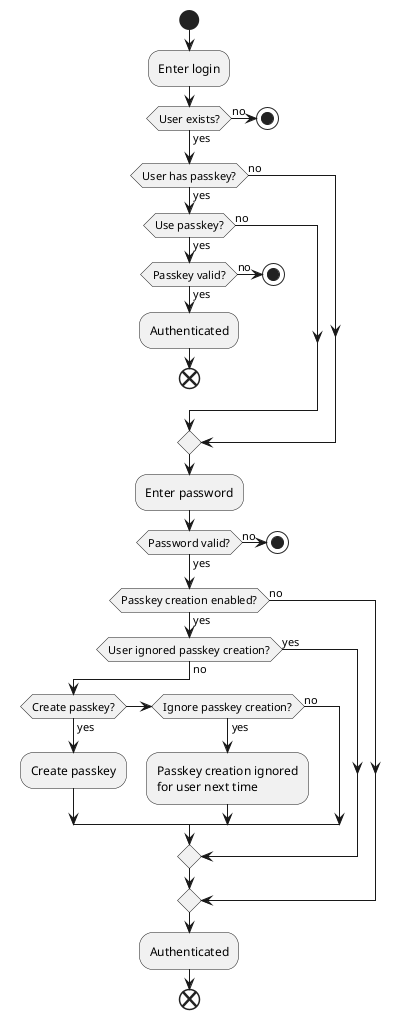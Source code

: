 ```puml sign_in_workflow
@startuml

start

:Enter login;

if (User exists?) then (no)
	stop
else (yes)
endif

if (User has passkey?) then (yes)
    if (Use passkey?) then (yes)
	    if (Passkey valid?) then (yes)
	        :Authenticated;
	        end
	    else (no)
	        stop
	    endif
    else (no)
    endif
else (no)
endif

:Enter password;

if (Password valid?) then (yes)
else (no)
    stop
endif

if (Passkey creation enabled?) then (yes)
	if (User ignored passkey creation?) then (yes)
	else (no)
		if (Create passkey?) then (yes)
		    :Create passkey;
		elseif (Ignore passkey creation?) then (yes)
			:Passkey creation ignored
			for user next time;
		else (no)
		endif
	endif
else (no)
endif

:Authenticated;
end

@enduml
```